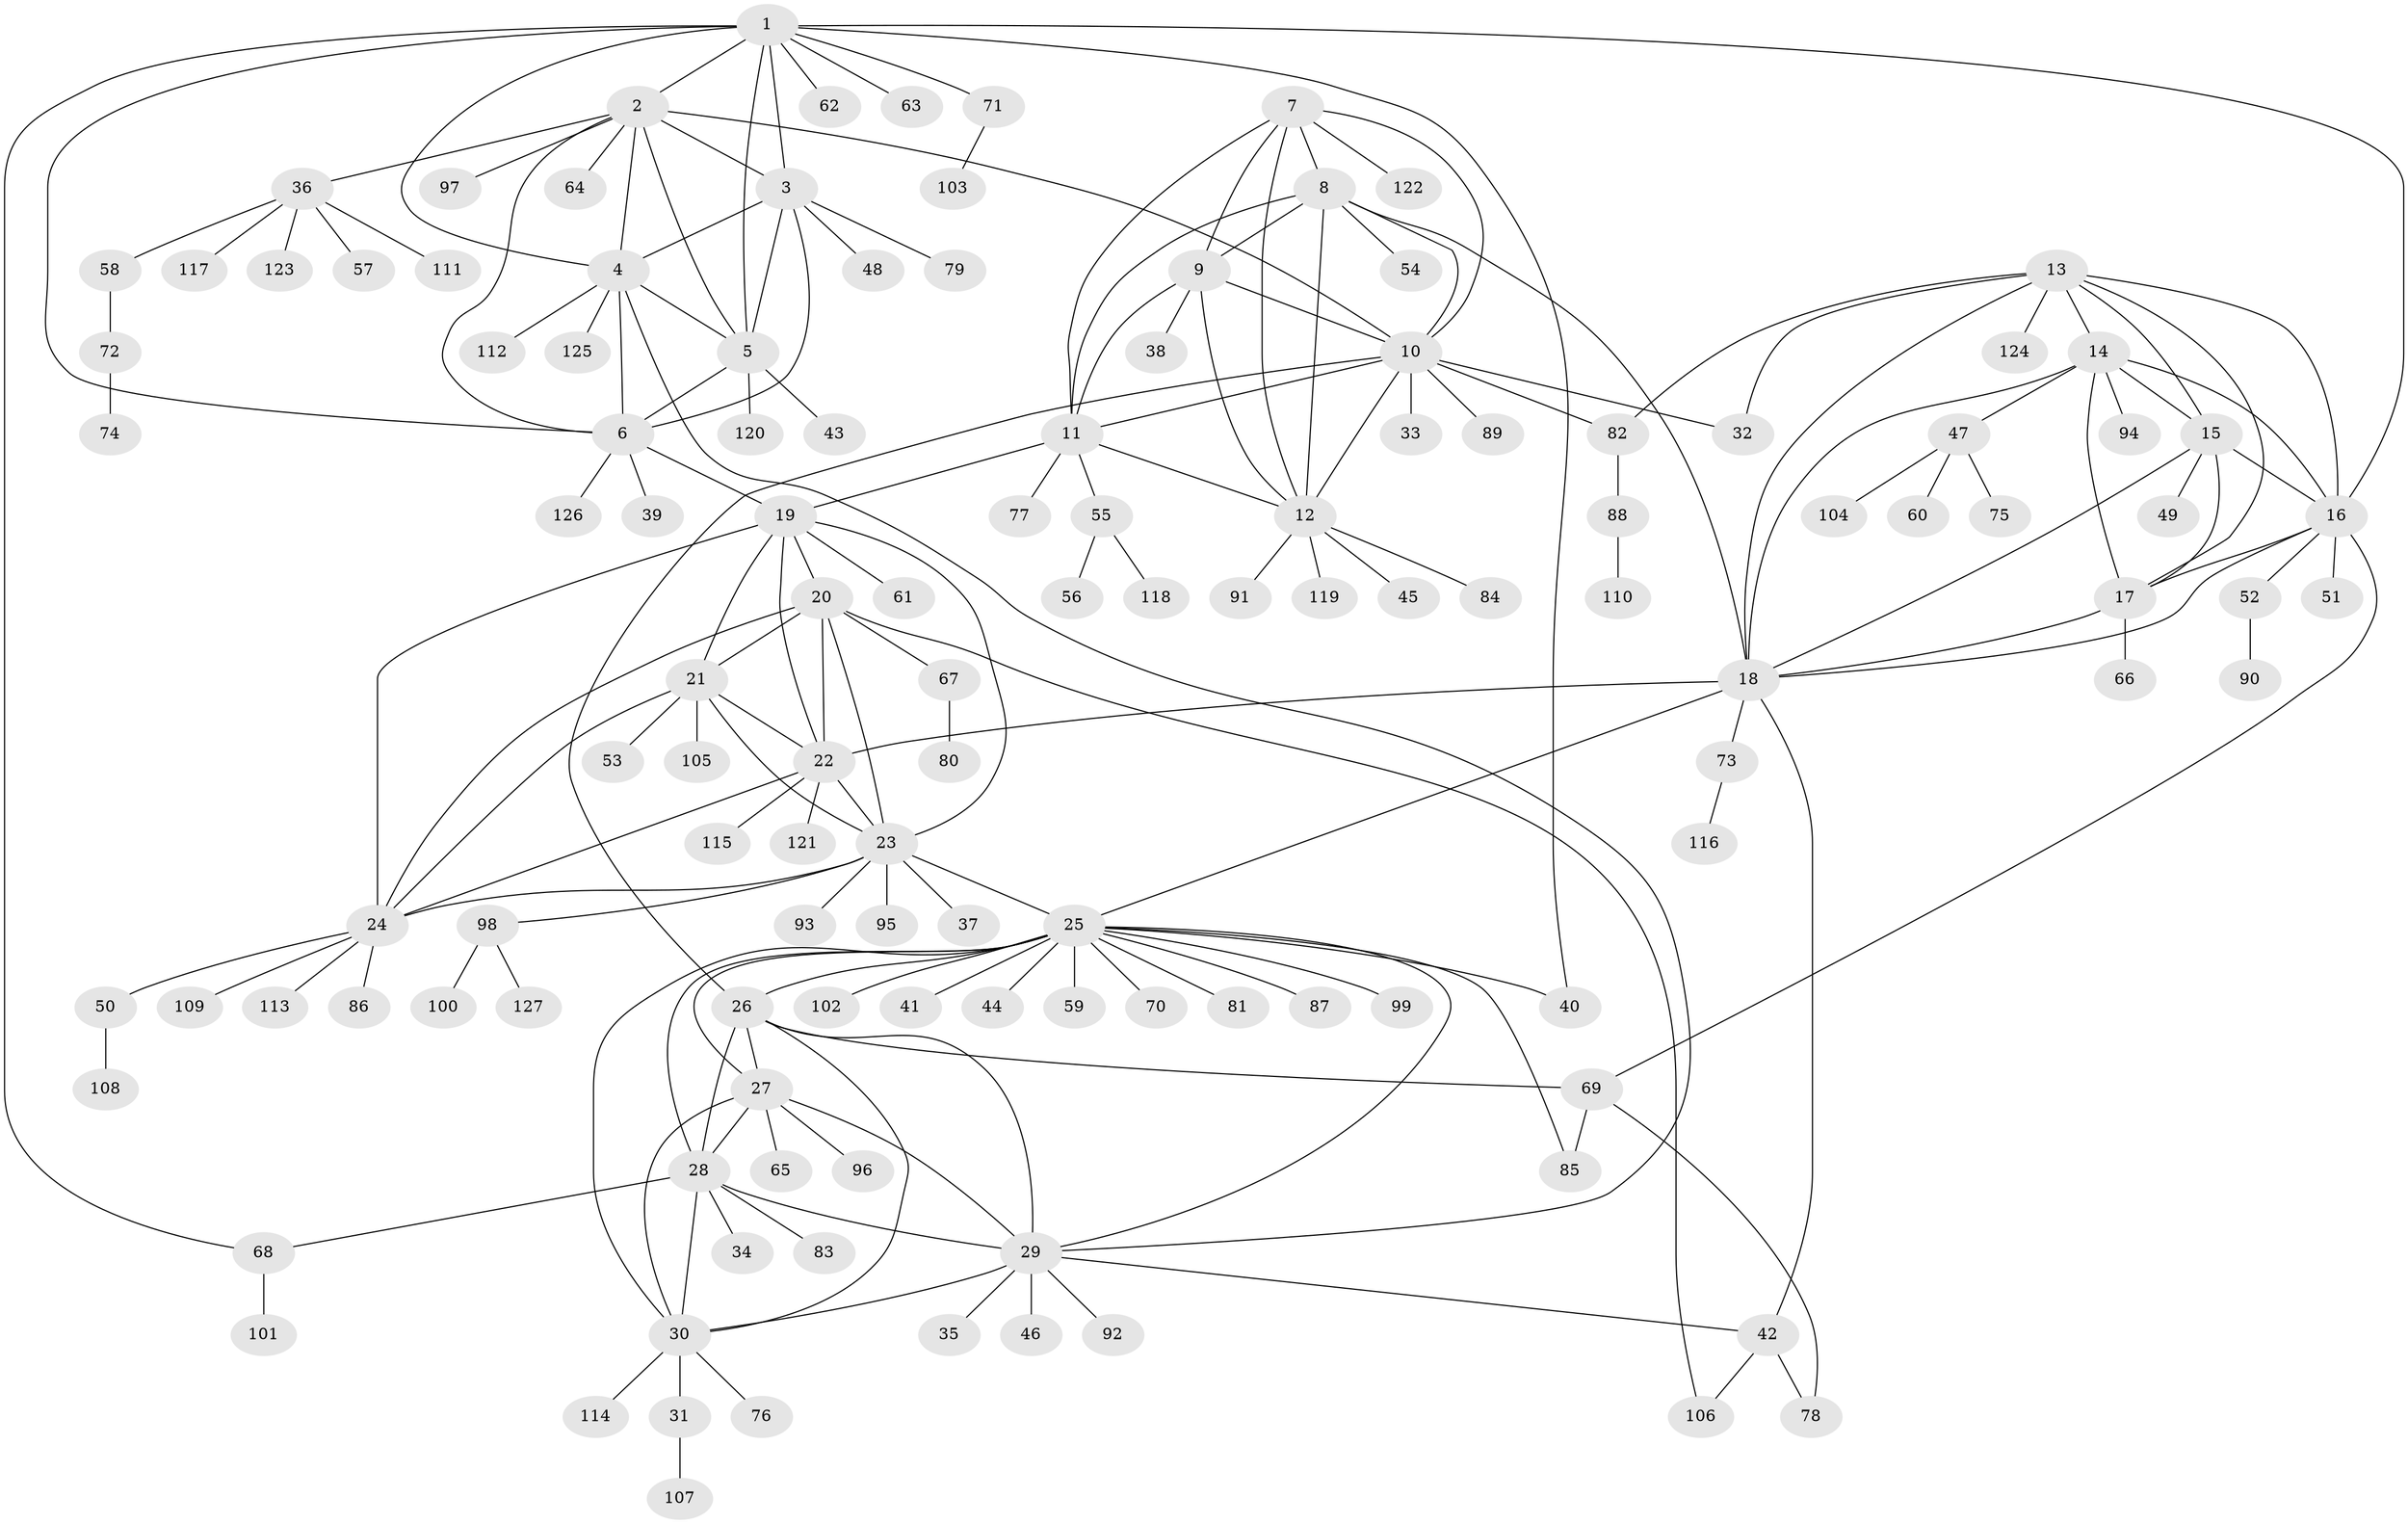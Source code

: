 // coarse degree distribution, {5: 0.09375, 12: 0.015625, 1: 0.59375, 7: 0.046875, 6: 0.046875, 2: 0.046875, 8: 0.046875, 4: 0.0625, 3: 0.015625, 13: 0.015625, 9: 0.015625}
// Generated by graph-tools (version 1.1) at 2025/37/03/04/25 23:37:41]
// undirected, 127 vertices, 191 edges
graph export_dot {
  node [color=gray90,style=filled];
  1;
  2;
  3;
  4;
  5;
  6;
  7;
  8;
  9;
  10;
  11;
  12;
  13;
  14;
  15;
  16;
  17;
  18;
  19;
  20;
  21;
  22;
  23;
  24;
  25;
  26;
  27;
  28;
  29;
  30;
  31;
  32;
  33;
  34;
  35;
  36;
  37;
  38;
  39;
  40;
  41;
  42;
  43;
  44;
  45;
  46;
  47;
  48;
  49;
  50;
  51;
  52;
  53;
  54;
  55;
  56;
  57;
  58;
  59;
  60;
  61;
  62;
  63;
  64;
  65;
  66;
  67;
  68;
  69;
  70;
  71;
  72;
  73;
  74;
  75;
  76;
  77;
  78;
  79;
  80;
  81;
  82;
  83;
  84;
  85;
  86;
  87;
  88;
  89;
  90;
  91;
  92;
  93;
  94;
  95;
  96;
  97;
  98;
  99;
  100;
  101;
  102;
  103;
  104;
  105;
  106;
  107;
  108;
  109;
  110;
  111;
  112;
  113;
  114;
  115;
  116;
  117;
  118;
  119;
  120;
  121;
  122;
  123;
  124;
  125;
  126;
  127;
  1 -- 2;
  1 -- 3;
  1 -- 4;
  1 -- 5;
  1 -- 6;
  1 -- 16;
  1 -- 40;
  1 -- 62;
  1 -- 63;
  1 -- 68;
  1 -- 71;
  2 -- 3;
  2 -- 4;
  2 -- 5;
  2 -- 6;
  2 -- 10;
  2 -- 36;
  2 -- 64;
  2 -- 97;
  3 -- 4;
  3 -- 5;
  3 -- 6;
  3 -- 48;
  3 -- 79;
  4 -- 5;
  4 -- 6;
  4 -- 29;
  4 -- 112;
  4 -- 125;
  5 -- 6;
  5 -- 43;
  5 -- 120;
  6 -- 19;
  6 -- 39;
  6 -- 126;
  7 -- 8;
  7 -- 9;
  7 -- 10;
  7 -- 11;
  7 -- 12;
  7 -- 122;
  8 -- 9;
  8 -- 10;
  8 -- 11;
  8 -- 12;
  8 -- 18;
  8 -- 54;
  9 -- 10;
  9 -- 11;
  9 -- 12;
  9 -- 38;
  10 -- 11;
  10 -- 12;
  10 -- 26;
  10 -- 32;
  10 -- 33;
  10 -- 82;
  10 -- 89;
  11 -- 12;
  11 -- 19;
  11 -- 55;
  11 -- 77;
  12 -- 45;
  12 -- 84;
  12 -- 91;
  12 -- 119;
  13 -- 14;
  13 -- 15;
  13 -- 16;
  13 -- 17;
  13 -- 18;
  13 -- 32;
  13 -- 82;
  13 -- 124;
  14 -- 15;
  14 -- 16;
  14 -- 17;
  14 -- 18;
  14 -- 47;
  14 -- 94;
  15 -- 16;
  15 -- 17;
  15 -- 18;
  15 -- 49;
  16 -- 17;
  16 -- 18;
  16 -- 51;
  16 -- 52;
  16 -- 69;
  17 -- 18;
  17 -- 66;
  18 -- 22;
  18 -- 25;
  18 -- 42;
  18 -- 73;
  19 -- 20;
  19 -- 21;
  19 -- 22;
  19 -- 23;
  19 -- 24;
  19 -- 61;
  20 -- 21;
  20 -- 22;
  20 -- 23;
  20 -- 24;
  20 -- 67;
  20 -- 106;
  21 -- 22;
  21 -- 23;
  21 -- 24;
  21 -- 53;
  21 -- 105;
  22 -- 23;
  22 -- 24;
  22 -- 115;
  22 -- 121;
  23 -- 24;
  23 -- 25;
  23 -- 37;
  23 -- 93;
  23 -- 95;
  23 -- 98;
  24 -- 50;
  24 -- 86;
  24 -- 109;
  24 -- 113;
  25 -- 26;
  25 -- 27;
  25 -- 28;
  25 -- 29;
  25 -- 30;
  25 -- 40;
  25 -- 41;
  25 -- 44;
  25 -- 59;
  25 -- 70;
  25 -- 81;
  25 -- 85;
  25 -- 87;
  25 -- 99;
  25 -- 102;
  26 -- 27;
  26 -- 28;
  26 -- 29;
  26 -- 30;
  26 -- 69;
  27 -- 28;
  27 -- 29;
  27 -- 30;
  27 -- 65;
  27 -- 96;
  28 -- 29;
  28 -- 30;
  28 -- 34;
  28 -- 68;
  28 -- 83;
  29 -- 30;
  29 -- 35;
  29 -- 42;
  29 -- 46;
  29 -- 92;
  30 -- 31;
  30 -- 76;
  30 -- 114;
  31 -- 107;
  36 -- 57;
  36 -- 58;
  36 -- 111;
  36 -- 117;
  36 -- 123;
  42 -- 78;
  42 -- 106;
  47 -- 60;
  47 -- 75;
  47 -- 104;
  50 -- 108;
  52 -- 90;
  55 -- 56;
  55 -- 118;
  58 -- 72;
  67 -- 80;
  68 -- 101;
  69 -- 78;
  69 -- 85;
  71 -- 103;
  72 -- 74;
  73 -- 116;
  82 -- 88;
  88 -- 110;
  98 -- 100;
  98 -- 127;
}
